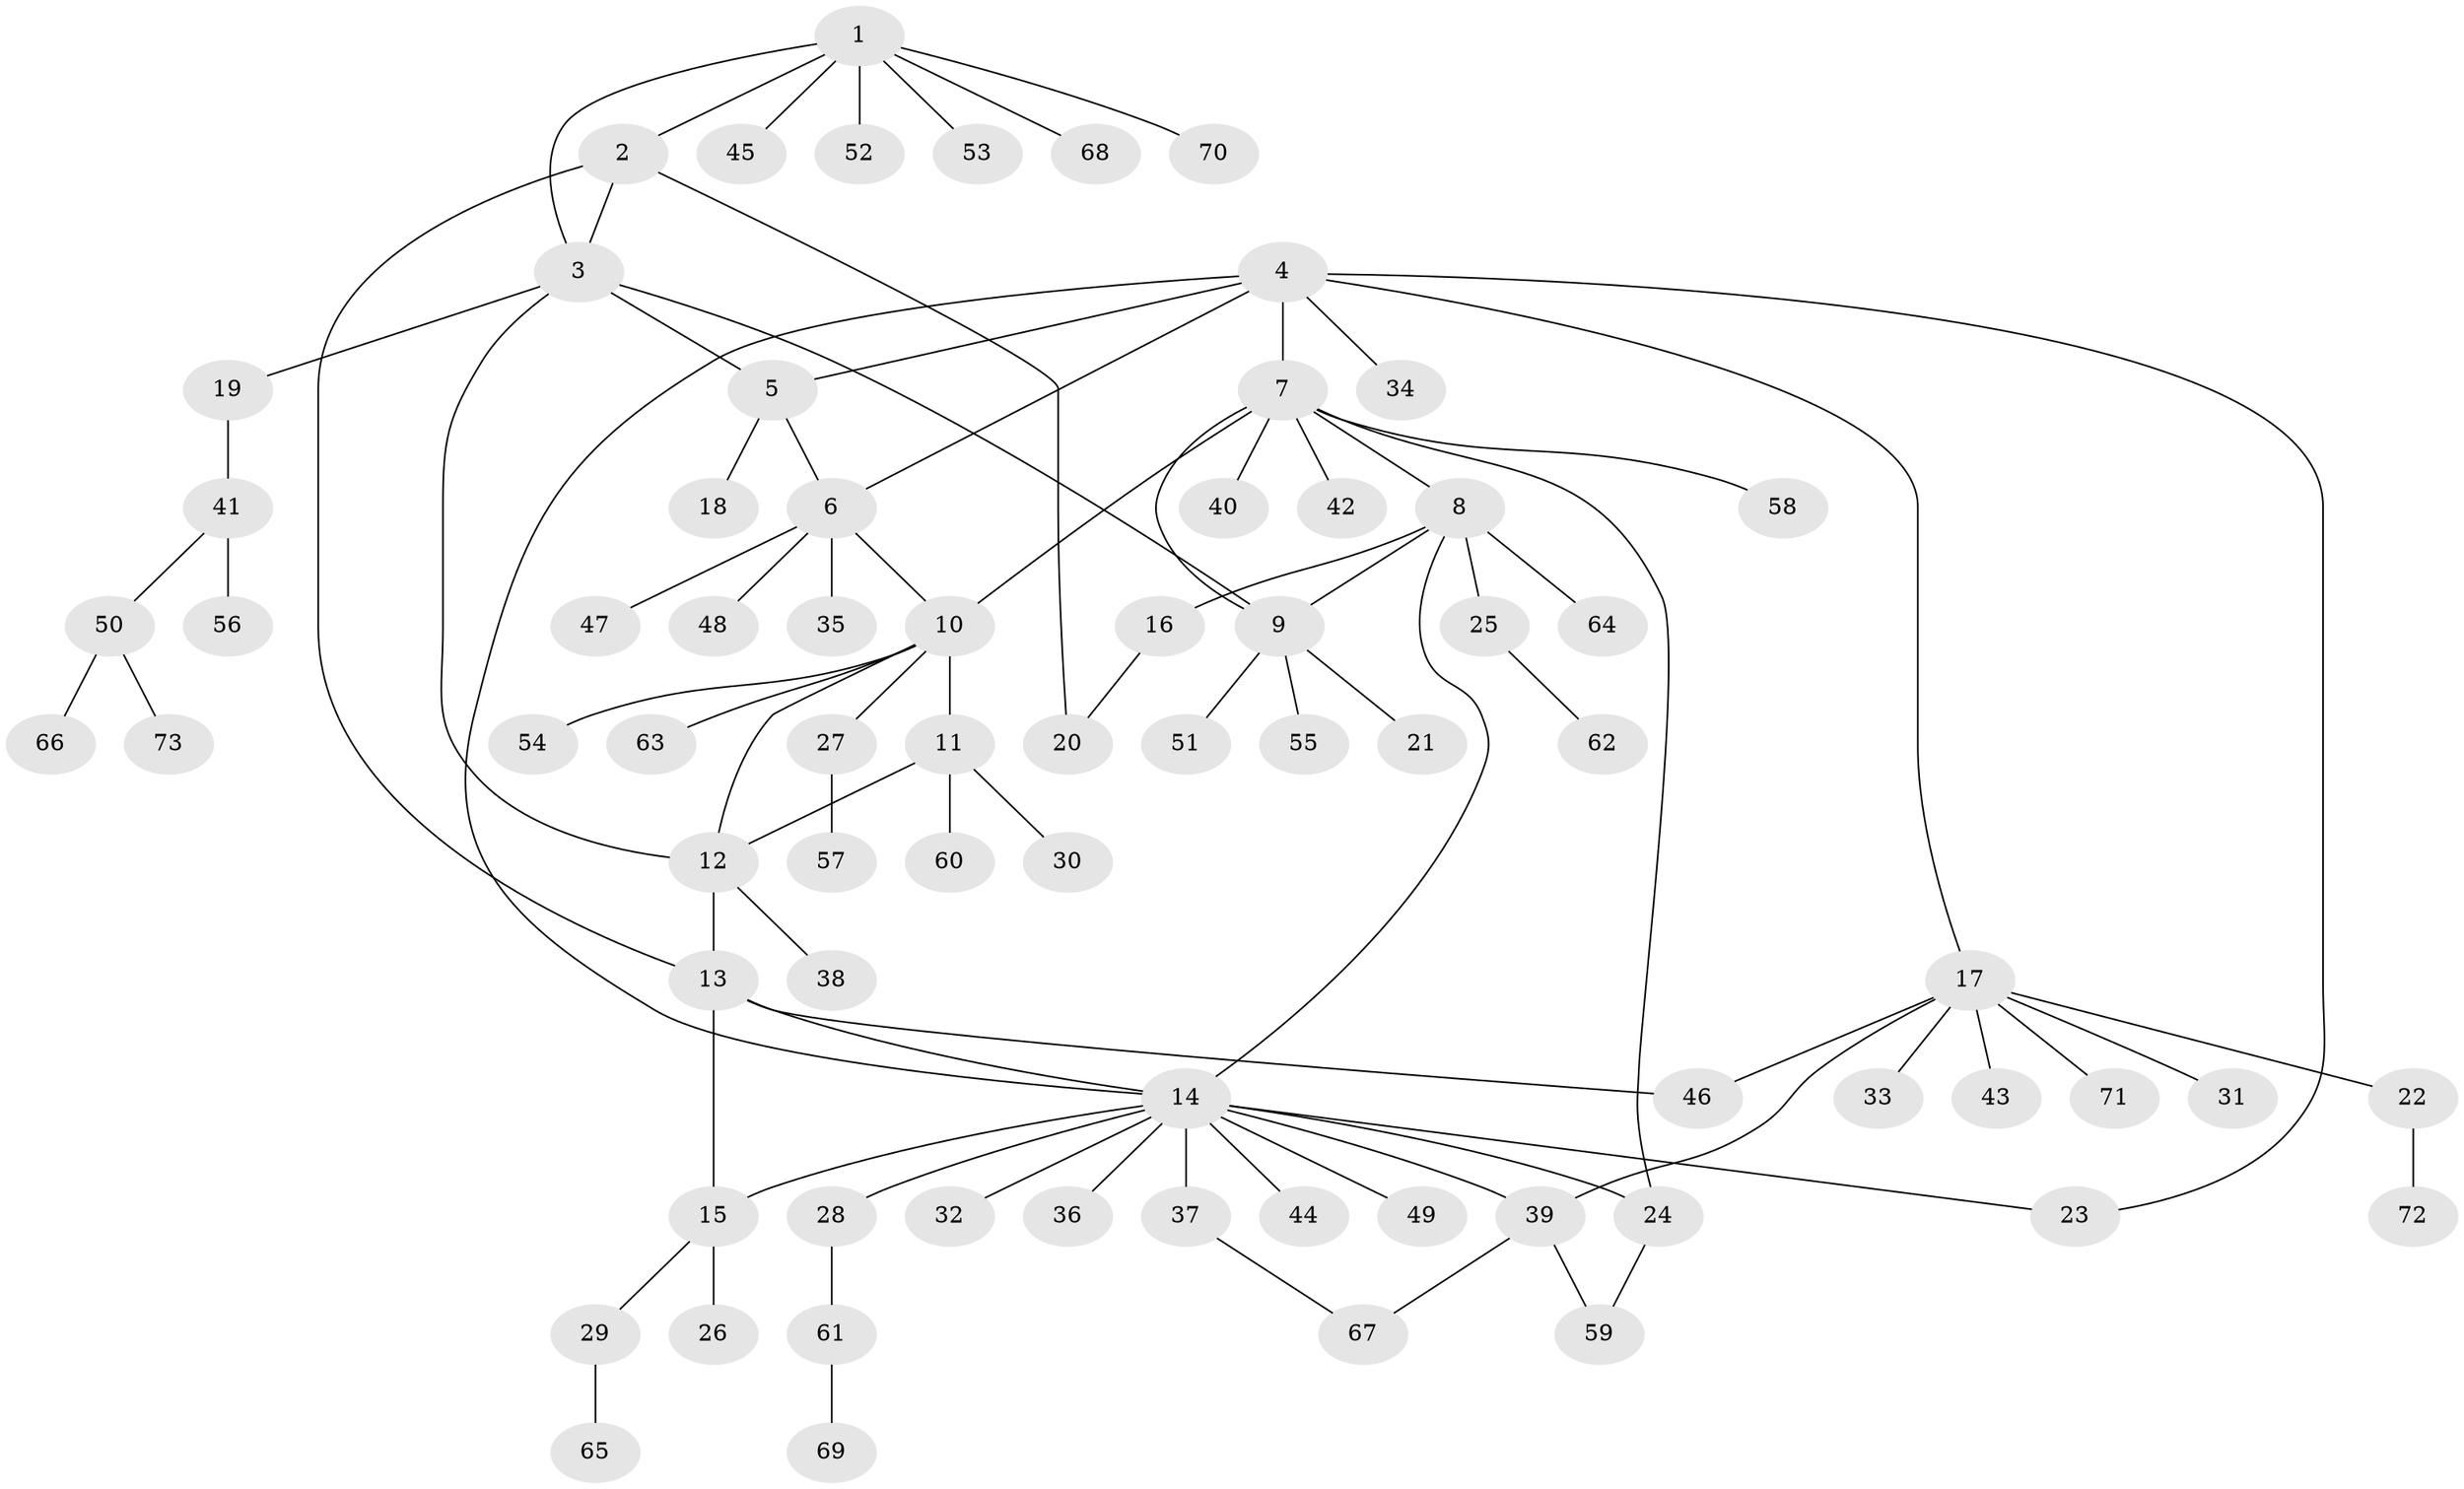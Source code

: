 // Generated by graph-tools (version 1.1) at 2025/26/03/09/25 03:26:46]
// undirected, 73 vertices, 90 edges
graph export_dot {
graph [start="1"]
  node [color=gray90,style=filled];
  1;
  2;
  3;
  4;
  5;
  6;
  7;
  8;
  9;
  10;
  11;
  12;
  13;
  14;
  15;
  16;
  17;
  18;
  19;
  20;
  21;
  22;
  23;
  24;
  25;
  26;
  27;
  28;
  29;
  30;
  31;
  32;
  33;
  34;
  35;
  36;
  37;
  38;
  39;
  40;
  41;
  42;
  43;
  44;
  45;
  46;
  47;
  48;
  49;
  50;
  51;
  52;
  53;
  54;
  55;
  56;
  57;
  58;
  59;
  60;
  61;
  62;
  63;
  64;
  65;
  66;
  67;
  68;
  69;
  70;
  71;
  72;
  73;
  1 -- 2;
  1 -- 3;
  1 -- 45;
  1 -- 52;
  1 -- 53;
  1 -- 68;
  1 -- 70;
  2 -- 3;
  2 -- 13;
  2 -- 20;
  3 -- 5;
  3 -- 9;
  3 -- 12;
  3 -- 19;
  4 -- 5;
  4 -- 6;
  4 -- 7;
  4 -- 14;
  4 -- 17;
  4 -- 23;
  4 -- 34;
  5 -- 6;
  5 -- 18;
  6 -- 10;
  6 -- 35;
  6 -- 47;
  6 -- 48;
  7 -- 8;
  7 -- 9;
  7 -- 10;
  7 -- 24;
  7 -- 40;
  7 -- 42;
  7 -- 58;
  8 -- 9;
  8 -- 14;
  8 -- 16;
  8 -- 25;
  8 -- 64;
  9 -- 21;
  9 -- 51;
  9 -- 55;
  10 -- 11;
  10 -- 12;
  10 -- 27;
  10 -- 54;
  10 -- 63;
  11 -- 12;
  11 -- 30;
  11 -- 60;
  12 -- 13;
  12 -- 38;
  13 -- 14;
  13 -- 15;
  13 -- 46;
  14 -- 15;
  14 -- 23;
  14 -- 24;
  14 -- 28;
  14 -- 32;
  14 -- 36;
  14 -- 37;
  14 -- 39;
  14 -- 44;
  14 -- 49;
  15 -- 26;
  15 -- 29;
  16 -- 20;
  17 -- 22;
  17 -- 31;
  17 -- 33;
  17 -- 39;
  17 -- 43;
  17 -- 46;
  17 -- 71;
  19 -- 41;
  22 -- 72;
  24 -- 59;
  25 -- 62;
  27 -- 57;
  28 -- 61;
  29 -- 65;
  37 -- 67;
  39 -- 59;
  39 -- 67;
  41 -- 50;
  41 -- 56;
  50 -- 66;
  50 -- 73;
  61 -- 69;
}
